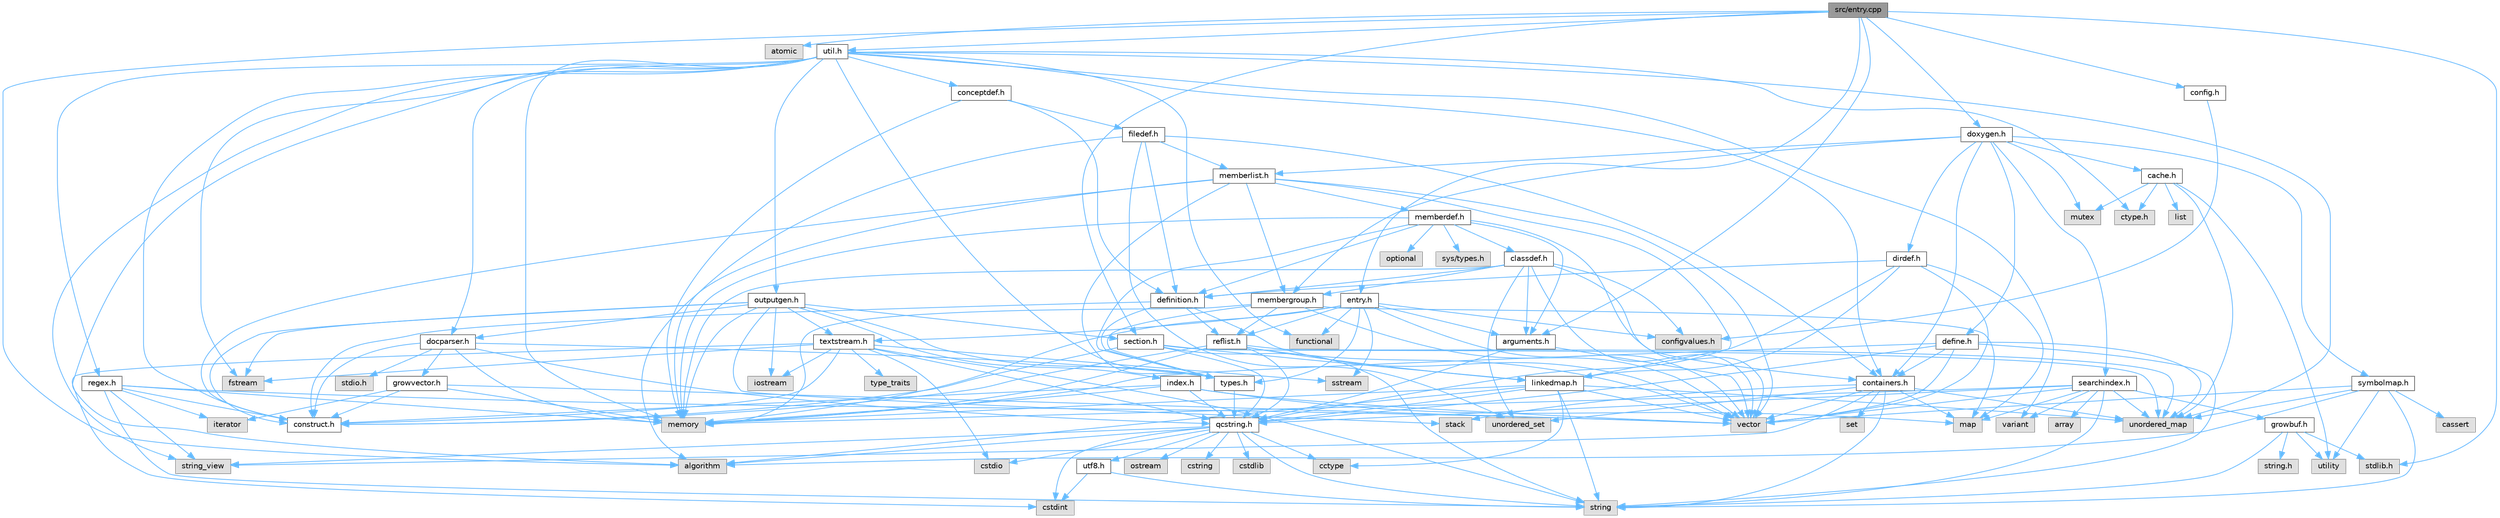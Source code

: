 digraph "src/entry.cpp"
{
 // INTERACTIVE_SVG=YES
 // LATEX_PDF_SIZE
  bgcolor="transparent";
  edge [fontname=Helvetica,fontsize=10,labelfontname=Helvetica,labelfontsize=10];
  node [fontname=Helvetica,fontsize=10,shape=box,height=0.2,width=0.4];
  Node1 [id="Node000001",label="src/entry.cpp",height=0.2,width=0.4,color="gray40", fillcolor="grey60", style="filled", fontcolor="black",tooltip=" "];
  Node1 -> Node2 [id="edge1_Node000001_Node000002",color="steelblue1",style="solid",tooltip=" "];
  Node2 [id="Node000002",label="algorithm",height=0.2,width=0.4,color="grey60", fillcolor="#E0E0E0", style="filled",tooltip=" "];
  Node1 -> Node3 [id="edge2_Node000001_Node000003",color="steelblue1",style="solid",tooltip=" "];
  Node3 [id="Node000003",label="atomic",height=0.2,width=0.4,color="grey60", fillcolor="#E0E0E0", style="filled",tooltip=" "];
  Node1 -> Node4 [id="edge3_Node000001_Node000004",color="steelblue1",style="solid",tooltip=" "];
  Node4 [id="Node000004",label="stdlib.h",height=0.2,width=0.4,color="grey60", fillcolor="#E0E0E0", style="filled",tooltip=" "];
  Node1 -> Node5 [id="edge4_Node000001_Node000005",color="steelblue1",style="solid",tooltip=" "];
  Node5 [id="Node000005",label="entry.h",height=0.2,width=0.4,color="grey40", fillcolor="white", style="filled",URL="$d1/dc6/entry_8h.html",tooltip=" "];
  Node5 -> Node6 [id="edge5_Node000005_Node000006",color="steelblue1",style="solid",tooltip=" "];
  Node6 [id="Node000006",label="vector",height=0.2,width=0.4,color="grey60", fillcolor="#E0E0E0", style="filled",tooltip=" "];
  Node5 -> Node7 [id="edge6_Node000005_Node000007",color="steelblue1",style="solid",tooltip=" "];
  Node7 [id="Node000007",label="memory",height=0.2,width=0.4,color="grey60", fillcolor="#E0E0E0", style="filled",tooltip=" "];
  Node5 -> Node8 [id="edge7_Node000005_Node000008",color="steelblue1",style="solid",tooltip=" "];
  Node8 [id="Node000008",label="sstream",height=0.2,width=0.4,color="grey60", fillcolor="#E0E0E0", style="filled",tooltip=" "];
  Node5 -> Node9 [id="edge8_Node000005_Node000009",color="steelblue1",style="solid",tooltip=" "];
  Node9 [id="Node000009",label="functional",height=0.2,width=0.4,color="grey60", fillcolor="#E0E0E0", style="filled",tooltip=" "];
  Node5 -> Node10 [id="edge9_Node000005_Node000010",color="steelblue1",style="solid",tooltip=" "];
  Node10 [id="Node000010",label="types.h",height=0.2,width=0.4,color="grey40", fillcolor="white", style="filled",URL="$d9/d49/types_8h.html",tooltip="This file contains a number of basic enums and types."];
  Node10 -> Node11 [id="edge10_Node000010_Node000011",color="steelblue1",style="solid",tooltip=" "];
  Node11 [id="Node000011",label="qcstring.h",height=0.2,width=0.4,color="grey40", fillcolor="white", style="filled",URL="$d7/d5c/qcstring_8h.html",tooltip=" "];
  Node11 -> Node12 [id="edge11_Node000011_Node000012",color="steelblue1",style="solid",tooltip=" "];
  Node12 [id="Node000012",label="string",height=0.2,width=0.4,color="grey60", fillcolor="#E0E0E0", style="filled",tooltip=" "];
  Node11 -> Node13 [id="edge12_Node000011_Node000013",color="steelblue1",style="solid",tooltip=" "];
  Node13 [id="Node000013",label="string_view",height=0.2,width=0.4,color="grey60", fillcolor="#E0E0E0", style="filled",tooltip=" "];
  Node11 -> Node2 [id="edge13_Node000011_Node000002",color="steelblue1",style="solid",tooltip=" "];
  Node11 -> Node14 [id="edge14_Node000011_Node000014",color="steelblue1",style="solid",tooltip=" "];
  Node14 [id="Node000014",label="cctype",height=0.2,width=0.4,color="grey60", fillcolor="#E0E0E0", style="filled",tooltip=" "];
  Node11 -> Node15 [id="edge15_Node000011_Node000015",color="steelblue1",style="solid",tooltip=" "];
  Node15 [id="Node000015",label="cstring",height=0.2,width=0.4,color="grey60", fillcolor="#E0E0E0", style="filled",tooltip=" "];
  Node11 -> Node16 [id="edge16_Node000011_Node000016",color="steelblue1",style="solid",tooltip=" "];
  Node16 [id="Node000016",label="cstdio",height=0.2,width=0.4,color="grey60", fillcolor="#E0E0E0", style="filled",tooltip=" "];
  Node11 -> Node17 [id="edge17_Node000011_Node000017",color="steelblue1",style="solid",tooltip=" "];
  Node17 [id="Node000017",label="cstdlib",height=0.2,width=0.4,color="grey60", fillcolor="#E0E0E0", style="filled",tooltip=" "];
  Node11 -> Node18 [id="edge18_Node000011_Node000018",color="steelblue1",style="solid",tooltip=" "];
  Node18 [id="Node000018",label="cstdint",height=0.2,width=0.4,color="grey60", fillcolor="#E0E0E0", style="filled",tooltip=" "];
  Node11 -> Node19 [id="edge19_Node000011_Node000019",color="steelblue1",style="solid",tooltip=" "];
  Node19 [id="Node000019",label="ostream",height=0.2,width=0.4,color="grey60", fillcolor="#E0E0E0", style="filled",tooltip=" "];
  Node11 -> Node20 [id="edge20_Node000011_Node000020",color="steelblue1",style="solid",tooltip=" "];
  Node20 [id="Node000020",label="utf8.h",height=0.2,width=0.4,color="grey40", fillcolor="white", style="filled",URL="$db/d7c/utf8_8h.html",tooltip="Various UTF8 related helper functions."];
  Node20 -> Node18 [id="edge21_Node000020_Node000018",color="steelblue1",style="solid",tooltip=" "];
  Node20 -> Node12 [id="edge22_Node000020_Node000012",color="steelblue1",style="solid",tooltip=" "];
  Node5 -> Node21 [id="edge23_Node000005_Node000021",color="steelblue1",style="solid",tooltip=" "];
  Node21 [id="Node000021",label="arguments.h",height=0.2,width=0.4,color="grey40", fillcolor="white", style="filled",URL="$df/d9b/arguments_8h.html",tooltip=" "];
  Node21 -> Node6 [id="edge24_Node000021_Node000006",color="steelblue1",style="solid",tooltip=" "];
  Node21 -> Node11 [id="edge25_Node000021_Node000011",color="steelblue1",style="solid",tooltip=" "];
  Node5 -> Node22 [id="edge26_Node000005_Node000022",color="steelblue1",style="solid",tooltip=" "];
  Node22 [id="Node000022",label="reflist.h",height=0.2,width=0.4,color="grey40", fillcolor="white", style="filled",URL="$d1/d02/reflist_8h.html",tooltip=" "];
  Node22 -> Node6 [id="edge27_Node000022_Node000006",color="steelblue1",style="solid",tooltip=" "];
  Node22 -> Node23 [id="edge28_Node000022_Node000023",color="steelblue1",style="solid",tooltip=" "];
  Node23 [id="Node000023",label="unordered_map",height=0.2,width=0.4,color="grey60", fillcolor="#E0E0E0", style="filled",tooltip=" "];
  Node22 -> Node7 [id="edge29_Node000022_Node000007",color="steelblue1",style="solid",tooltip=" "];
  Node22 -> Node11 [id="edge30_Node000022_Node000011",color="steelblue1",style="solid",tooltip=" "];
  Node22 -> Node24 [id="edge31_Node000022_Node000024",color="steelblue1",style="solid",tooltip=" "];
  Node24 [id="Node000024",label="linkedmap.h",height=0.2,width=0.4,color="grey40", fillcolor="white", style="filled",URL="$da/de1/linkedmap_8h.html",tooltip=" "];
  Node24 -> Node23 [id="edge32_Node000024_Node000023",color="steelblue1",style="solid",tooltip=" "];
  Node24 -> Node6 [id="edge33_Node000024_Node000006",color="steelblue1",style="solid",tooltip=" "];
  Node24 -> Node7 [id="edge34_Node000024_Node000007",color="steelblue1",style="solid",tooltip=" "];
  Node24 -> Node12 [id="edge35_Node000024_Node000012",color="steelblue1",style="solid",tooltip=" "];
  Node24 -> Node2 [id="edge36_Node000024_Node000002",color="steelblue1",style="solid",tooltip=" "];
  Node24 -> Node14 [id="edge37_Node000024_Node000014",color="steelblue1",style="solid",tooltip=" "];
  Node24 -> Node11 [id="edge38_Node000024_Node000011",color="steelblue1",style="solid",tooltip=" "];
  Node22 -> Node25 [id="edge39_Node000022_Node000025",color="steelblue1",style="solid",tooltip=" "];
  Node25 [id="Node000025",label="construct.h",height=0.2,width=0.4,color="grey40", fillcolor="white", style="filled",URL="$d7/dfc/construct_8h.html",tooltip=" "];
  Node5 -> Node26 [id="edge40_Node000005_Node000026",color="steelblue1",style="solid",tooltip=" "];
  Node26 [id="Node000026",label="textstream.h",height=0.2,width=0.4,color="grey40", fillcolor="white", style="filled",URL="$d4/d7d/textstream_8h.html",tooltip=" "];
  Node26 -> Node12 [id="edge41_Node000026_Node000012",color="steelblue1",style="solid",tooltip=" "];
  Node26 -> Node27 [id="edge42_Node000026_Node000027",color="steelblue1",style="solid",tooltip=" "];
  Node27 [id="Node000027",label="iostream",height=0.2,width=0.4,color="grey60", fillcolor="#E0E0E0", style="filled",tooltip=" "];
  Node26 -> Node8 [id="edge43_Node000026_Node000008",color="steelblue1",style="solid",tooltip=" "];
  Node26 -> Node18 [id="edge44_Node000026_Node000018",color="steelblue1",style="solid",tooltip=" "];
  Node26 -> Node16 [id="edge45_Node000026_Node000016",color="steelblue1",style="solid",tooltip=" "];
  Node26 -> Node28 [id="edge46_Node000026_Node000028",color="steelblue1",style="solid",tooltip=" "];
  Node28 [id="Node000028",label="fstream",height=0.2,width=0.4,color="grey60", fillcolor="#E0E0E0", style="filled",tooltip=" "];
  Node26 -> Node29 [id="edge47_Node000026_Node000029",color="steelblue1",style="solid",tooltip=" "];
  Node29 [id="Node000029",label="type_traits",height=0.2,width=0.4,color="grey60", fillcolor="#E0E0E0", style="filled",tooltip=" "];
  Node26 -> Node11 [id="edge48_Node000026_Node000011",color="steelblue1",style="solid",tooltip=" "];
  Node26 -> Node25 [id="edge49_Node000026_Node000025",color="steelblue1",style="solid",tooltip=" "];
  Node5 -> Node30 [id="edge50_Node000005_Node000030",color="steelblue1",style="solid",tooltip=" "];
  Node30 [id="Node000030",label="configvalues.h",height=0.2,width=0.4,color="grey60", fillcolor="#E0E0E0", style="filled",tooltip=" "];
  Node1 -> Node31 [id="edge51_Node000001_Node000031",color="steelblue1",style="solid",tooltip=" "];
  Node31 [id="Node000031",label="util.h",height=0.2,width=0.4,color="grey40", fillcolor="white", style="filled",URL="$d8/d3c/util_8h.html",tooltip="A bunch of utility functions."];
  Node31 -> Node7 [id="edge52_Node000031_Node000007",color="steelblue1",style="solid",tooltip=" "];
  Node31 -> Node23 [id="edge53_Node000031_Node000023",color="steelblue1",style="solid",tooltip=" "];
  Node31 -> Node2 [id="edge54_Node000031_Node000002",color="steelblue1",style="solid",tooltip=" "];
  Node31 -> Node9 [id="edge55_Node000031_Node000009",color="steelblue1",style="solid",tooltip=" "];
  Node31 -> Node28 [id="edge56_Node000031_Node000028",color="steelblue1",style="solid",tooltip=" "];
  Node31 -> Node32 [id="edge57_Node000031_Node000032",color="steelblue1",style="solid",tooltip=" "];
  Node32 [id="Node000032",label="variant",height=0.2,width=0.4,color="grey60", fillcolor="#E0E0E0", style="filled",tooltip=" "];
  Node31 -> Node13 [id="edge58_Node000031_Node000013",color="steelblue1",style="solid",tooltip=" "];
  Node31 -> Node33 [id="edge59_Node000031_Node000033",color="steelblue1",style="solid",tooltip=" "];
  Node33 [id="Node000033",label="ctype.h",height=0.2,width=0.4,color="grey60", fillcolor="#E0E0E0", style="filled",tooltip=" "];
  Node31 -> Node10 [id="edge60_Node000031_Node000010",color="steelblue1",style="solid",tooltip=" "];
  Node31 -> Node34 [id="edge61_Node000031_Node000034",color="steelblue1",style="solid",tooltip=" "];
  Node34 [id="Node000034",label="docparser.h",height=0.2,width=0.4,color="grey40", fillcolor="white", style="filled",URL="$de/d9c/docparser_8h.html",tooltip=" "];
  Node34 -> Node35 [id="edge62_Node000034_Node000035",color="steelblue1",style="solid",tooltip=" "];
  Node35 [id="Node000035",label="stdio.h",height=0.2,width=0.4,color="grey60", fillcolor="#E0E0E0", style="filled",tooltip=" "];
  Node34 -> Node7 [id="edge63_Node000034_Node000007",color="steelblue1",style="solid",tooltip=" "];
  Node34 -> Node11 [id="edge64_Node000034_Node000011",color="steelblue1",style="solid",tooltip=" "];
  Node34 -> Node36 [id="edge65_Node000034_Node000036",color="steelblue1",style="solid",tooltip=" "];
  Node36 [id="Node000036",label="growvector.h",height=0.2,width=0.4,color="grey40", fillcolor="white", style="filled",URL="$d7/d50/growvector_8h.html",tooltip=" "];
  Node36 -> Node6 [id="edge66_Node000036_Node000006",color="steelblue1",style="solid",tooltip=" "];
  Node36 -> Node7 [id="edge67_Node000036_Node000007",color="steelblue1",style="solid",tooltip=" "];
  Node36 -> Node37 [id="edge68_Node000036_Node000037",color="steelblue1",style="solid",tooltip=" "];
  Node37 [id="Node000037",label="iterator",height=0.2,width=0.4,color="grey60", fillcolor="#E0E0E0", style="filled",tooltip=" "];
  Node36 -> Node25 [id="edge69_Node000036_Node000025",color="steelblue1",style="solid",tooltip=" "];
  Node34 -> Node25 [id="edge70_Node000034_Node000025",color="steelblue1",style="solid",tooltip=" "];
  Node34 -> Node10 [id="edge71_Node000034_Node000010",color="steelblue1",style="solid",tooltip=" "];
  Node31 -> Node38 [id="edge72_Node000031_Node000038",color="steelblue1",style="solid",tooltip=" "];
  Node38 [id="Node000038",label="containers.h",height=0.2,width=0.4,color="grey40", fillcolor="white", style="filled",URL="$d5/d75/containers_8h.html",tooltip=" "];
  Node38 -> Node6 [id="edge73_Node000038_Node000006",color="steelblue1",style="solid",tooltip=" "];
  Node38 -> Node12 [id="edge74_Node000038_Node000012",color="steelblue1",style="solid",tooltip=" "];
  Node38 -> Node13 [id="edge75_Node000038_Node000013",color="steelblue1",style="solid",tooltip=" "];
  Node38 -> Node39 [id="edge76_Node000038_Node000039",color="steelblue1",style="solid",tooltip=" "];
  Node39 [id="Node000039",label="set",height=0.2,width=0.4,color="grey60", fillcolor="#E0E0E0", style="filled",tooltip=" "];
  Node38 -> Node40 [id="edge77_Node000038_Node000040",color="steelblue1",style="solid",tooltip=" "];
  Node40 [id="Node000040",label="map",height=0.2,width=0.4,color="grey60", fillcolor="#E0E0E0", style="filled",tooltip=" "];
  Node38 -> Node41 [id="edge78_Node000038_Node000041",color="steelblue1",style="solid",tooltip=" "];
  Node41 [id="Node000041",label="unordered_set",height=0.2,width=0.4,color="grey60", fillcolor="#E0E0E0", style="filled",tooltip=" "];
  Node38 -> Node23 [id="edge79_Node000038_Node000023",color="steelblue1",style="solid",tooltip=" "];
  Node38 -> Node42 [id="edge80_Node000038_Node000042",color="steelblue1",style="solid",tooltip=" "];
  Node42 [id="Node000042",label="stack",height=0.2,width=0.4,color="grey60", fillcolor="#E0E0E0", style="filled",tooltip=" "];
  Node31 -> Node43 [id="edge81_Node000031_Node000043",color="steelblue1",style="solid",tooltip=" "];
  Node43 [id="Node000043",label="outputgen.h",height=0.2,width=0.4,color="grey40", fillcolor="white", style="filled",URL="$df/d06/outputgen_8h.html",tooltip=" "];
  Node43 -> Node7 [id="edge82_Node000043_Node000007",color="steelblue1",style="solid",tooltip=" "];
  Node43 -> Node42 [id="edge83_Node000043_Node000042",color="steelblue1",style="solid",tooltip=" "];
  Node43 -> Node27 [id="edge84_Node000043_Node000027",color="steelblue1",style="solid",tooltip=" "];
  Node43 -> Node28 [id="edge85_Node000043_Node000028",color="steelblue1",style="solid",tooltip=" "];
  Node43 -> Node10 [id="edge86_Node000043_Node000010",color="steelblue1",style="solid",tooltip=" "];
  Node43 -> Node44 [id="edge87_Node000043_Node000044",color="steelblue1",style="solid",tooltip=" "];
  Node44 [id="Node000044",label="index.h",height=0.2,width=0.4,color="grey40", fillcolor="white", style="filled",URL="$d1/db5/index_8h.html",tooltip=" "];
  Node44 -> Node7 [id="edge88_Node000044_Node000007",color="steelblue1",style="solid",tooltip=" "];
  Node44 -> Node6 [id="edge89_Node000044_Node000006",color="steelblue1",style="solid",tooltip=" "];
  Node44 -> Node40 [id="edge90_Node000044_Node000040",color="steelblue1",style="solid",tooltip=" "];
  Node44 -> Node11 [id="edge91_Node000044_Node000011",color="steelblue1",style="solid",tooltip=" "];
  Node44 -> Node25 [id="edge92_Node000044_Node000025",color="steelblue1",style="solid",tooltip=" "];
  Node43 -> Node45 [id="edge93_Node000043_Node000045",color="steelblue1",style="solid",tooltip=" "];
  Node45 [id="Node000045",label="section.h",height=0.2,width=0.4,color="grey40", fillcolor="white", style="filled",URL="$d1/d2a/section_8h.html",tooltip=" "];
  Node45 -> Node12 [id="edge94_Node000045_Node000012",color="steelblue1",style="solid",tooltip=" "];
  Node45 -> Node23 [id="edge95_Node000045_Node000023",color="steelblue1",style="solid",tooltip=" "];
  Node45 -> Node11 [id="edge96_Node000045_Node000011",color="steelblue1",style="solid",tooltip=" "];
  Node45 -> Node24 [id="edge97_Node000045_Node000024",color="steelblue1",style="solid",tooltip=" "];
  Node45 -> Node25 [id="edge98_Node000045_Node000025",color="steelblue1",style="solid",tooltip=" "];
  Node43 -> Node26 [id="edge99_Node000043_Node000026",color="steelblue1",style="solid",tooltip=" "];
  Node43 -> Node34 [id="edge100_Node000043_Node000034",color="steelblue1",style="solid",tooltip=" "];
  Node43 -> Node25 [id="edge101_Node000043_Node000025",color="steelblue1",style="solid",tooltip=" "];
  Node31 -> Node46 [id="edge102_Node000031_Node000046",color="steelblue1",style="solid",tooltip=" "];
  Node46 [id="Node000046",label="regex.h",height=0.2,width=0.4,color="grey40", fillcolor="white", style="filled",URL="$d1/d21/regex_8h.html",tooltip=" "];
  Node46 -> Node7 [id="edge103_Node000046_Node000007",color="steelblue1",style="solid",tooltip=" "];
  Node46 -> Node12 [id="edge104_Node000046_Node000012",color="steelblue1",style="solid",tooltip=" "];
  Node46 -> Node13 [id="edge105_Node000046_Node000013",color="steelblue1",style="solid",tooltip=" "];
  Node46 -> Node6 [id="edge106_Node000046_Node000006",color="steelblue1",style="solid",tooltip=" "];
  Node46 -> Node37 [id="edge107_Node000046_Node000037",color="steelblue1",style="solid",tooltip=" "];
  Node46 -> Node25 [id="edge108_Node000046_Node000025",color="steelblue1",style="solid",tooltip=" "];
  Node31 -> Node47 [id="edge109_Node000031_Node000047",color="steelblue1",style="solid",tooltip=" "];
  Node47 [id="Node000047",label="conceptdef.h",height=0.2,width=0.4,color="grey40", fillcolor="white", style="filled",URL="$da/df1/conceptdef_8h.html",tooltip=" "];
  Node47 -> Node7 [id="edge110_Node000047_Node000007",color="steelblue1",style="solid",tooltip=" "];
  Node47 -> Node48 [id="edge111_Node000047_Node000048",color="steelblue1",style="solid",tooltip=" "];
  Node48 [id="Node000048",label="definition.h",height=0.2,width=0.4,color="grey40", fillcolor="white", style="filled",URL="$df/da1/definition_8h.html",tooltip=" "];
  Node48 -> Node6 [id="edge112_Node000048_Node000006",color="steelblue1",style="solid",tooltip=" "];
  Node48 -> Node10 [id="edge113_Node000048_Node000010",color="steelblue1",style="solid",tooltip=" "];
  Node48 -> Node22 [id="edge114_Node000048_Node000022",color="steelblue1",style="solid",tooltip=" "];
  Node48 -> Node25 [id="edge115_Node000048_Node000025",color="steelblue1",style="solid",tooltip=" "];
  Node47 -> Node49 [id="edge116_Node000047_Node000049",color="steelblue1",style="solid",tooltip=" "];
  Node49 [id="Node000049",label="filedef.h",height=0.2,width=0.4,color="grey40", fillcolor="white", style="filled",URL="$d4/d3a/filedef_8h.html",tooltip=" "];
  Node49 -> Node7 [id="edge117_Node000049_Node000007",color="steelblue1",style="solid",tooltip=" "];
  Node49 -> Node41 [id="edge118_Node000049_Node000041",color="steelblue1",style="solid",tooltip=" "];
  Node49 -> Node48 [id="edge119_Node000049_Node000048",color="steelblue1",style="solid",tooltip=" "];
  Node49 -> Node50 [id="edge120_Node000049_Node000050",color="steelblue1",style="solid",tooltip=" "];
  Node50 [id="Node000050",label="memberlist.h",height=0.2,width=0.4,color="grey40", fillcolor="white", style="filled",URL="$dd/d78/memberlist_8h.html",tooltip=" "];
  Node50 -> Node6 [id="edge121_Node000050_Node000006",color="steelblue1",style="solid",tooltip=" "];
  Node50 -> Node2 [id="edge122_Node000050_Node000002",color="steelblue1",style="solid",tooltip=" "];
  Node50 -> Node51 [id="edge123_Node000050_Node000051",color="steelblue1",style="solid",tooltip=" "];
  Node51 [id="Node000051",label="memberdef.h",height=0.2,width=0.4,color="grey40", fillcolor="white", style="filled",URL="$d4/d46/memberdef_8h.html",tooltip=" "];
  Node51 -> Node6 [id="edge124_Node000051_Node000006",color="steelblue1",style="solid",tooltip=" "];
  Node51 -> Node7 [id="edge125_Node000051_Node000007",color="steelblue1",style="solid",tooltip=" "];
  Node51 -> Node52 [id="edge126_Node000051_Node000052",color="steelblue1",style="solid",tooltip=" "];
  Node52 [id="Node000052",label="optional",height=0.2,width=0.4,color="grey60", fillcolor="#E0E0E0", style="filled",tooltip=" "];
  Node51 -> Node53 [id="edge127_Node000051_Node000053",color="steelblue1",style="solid",tooltip=" "];
  Node53 [id="Node000053",label="sys/types.h",height=0.2,width=0.4,color="grey60", fillcolor="#E0E0E0", style="filled",tooltip=" "];
  Node51 -> Node10 [id="edge128_Node000051_Node000010",color="steelblue1",style="solid",tooltip=" "];
  Node51 -> Node48 [id="edge129_Node000051_Node000048",color="steelblue1",style="solid",tooltip=" "];
  Node51 -> Node21 [id="edge130_Node000051_Node000021",color="steelblue1",style="solid",tooltip=" "];
  Node51 -> Node54 [id="edge131_Node000051_Node000054",color="steelblue1",style="solid",tooltip=" "];
  Node54 [id="Node000054",label="classdef.h",height=0.2,width=0.4,color="grey40", fillcolor="white", style="filled",URL="$d1/da6/classdef_8h.html",tooltip=" "];
  Node54 -> Node7 [id="edge132_Node000054_Node000007",color="steelblue1",style="solid",tooltip=" "];
  Node54 -> Node6 [id="edge133_Node000054_Node000006",color="steelblue1",style="solid",tooltip=" "];
  Node54 -> Node41 [id="edge134_Node000054_Node000041",color="steelblue1",style="solid",tooltip=" "];
  Node54 -> Node38 [id="edge135_Node000054_Node000038",color="steelblue1",style="solid",tooltip=" "];
  Node54 -> Node48 [id="edge136_Node000054_Node000048",color="steelblue1",style="solid",tooltip=" "];
  Node54 -> Node21 [id="edge137_Node000054_Node000021",color="steelblue1",style="solid",tooltip=" "];
  Node54 -> Node55 [id="edge138_Node000054_Node000055",color="steelblue1",style="solid",tooltip=" "];
  Node55 [id="Node000055",label="membergroup.h",height=0.2,width=0.4,color="grey40", fillcolor="white", style="filled",URL="$d9/d11/membergroup_8h.html",tooltip=" "];
  Node55 -> Node6 [id="edge139_Node000055_Node000006",color="steelblue1",style="solid",tooltip=" "];
  Node55 -> Node40 [id="edge140_Node000055_Node000040",color="steelblue1",style="solid",tooltip=" "];
  Node55 -> Node7 [id="edge141_Node000055_Node000007",color="steelblue1",style="solid",tooltip=" "];
  Node55 -> Node10 [id="edge142_Node000055_Node000010",color="steelblue1",style="solid",tooltip=" "];
  Node55 -> Node22 [id="edge143_Node000055_Node000022",color="steelblue1",style="solid",tooltip=" "];
  Node54 -> Node30 [id="edge144_Node000054_Node000030",color="steelblue1",style="solid",tooltip=" "];
  Node50 -> Node24 [id="edge145_Node000050_Node000024",color="steelblue1",style="solid",tooltip=" "];
  Node50 -> Node10 [id="edge146_Node000050_Node000010",color="steelblue1",style="solid",tooltip=" "];
  Node50 -> Node55 [id="edge147_Node000050_Node000055",color="steelblue1",style="solid",tooltip=" "];
  Node50 -> Node25 [id="edge148_Node000050_Node000025",color="steelblue1",style="solid",tooltip=" "];
  Node49 -> Node38 [id="edge149_Node000049_Node000038",color="steelblue1",style="solid",tooltip=" "];
  Node31 -> Node25 [id="edge150_Node000031_Node000025",color="steelblue1",style="solid",tooltip=" "];
  Node1 -> Node45 [id="edge151_Node000001_Node000045",color="steelblue1",style="solid",tooltip=" "];
  Node1 -> Node56 [id="edge152_Node000001_Node000056",color="steelblue1",style="solid",tooltip=" "];
  Node56 [id="Node000056",label="doxygen.h",height=0.2,width=0.4,color="grey40", fillcolor="white", style="filled",URL="$d1/da1/doxygen_8h.html",tooltip=" "];
  Node56 -> Node57 [id="edge153_Node000056_Node000057",color="steelblue1",style="solid",tooltip=" "];
  Node57 [id="Node000057",label="mutex",height=0.2,width=0.4,color="grey60", fillcolor="#E0E0E0", style="filled",tooltip=" "];
  Node56 -> Node38 [id="edge154_Node000056_Node000038",color="steelblue1",style="solid",tooltip=" "];
  Node56 -> Node55 [id="edge155_Node000056_Node000055",color="steelblue1",style="solid",tooltip=" "];
  Node56 -> Node58 [id="edge156_Node000056_Node000058",color="steelblue1",style="solid",tooltip=" "];
  Node58 [id="Node000058",label="dirdef.h",height=0.2,width=0.4,color="grey40", fillcolor="white", style="filled",URL="$d6/d15/dirdef_8h.html",tooltip=" "];
  Node58 -> Node6 [id="edge157_Node000058_Node000006",color="steelblue1",style="solid",tooltip=" "];
  Node58 -> Node40 [id="edge158_Node000058_Node000040",color="steelblue1",style="solid",tooltip=" "];
  Node58 -> Node11 [id="edge159_Node000058_Node000011",color="steelblue1",style="solid",tooltip=" "];
  Node58 -> Node24 [id="edge160_Node000058_Node000024",color="steelblue1",style="solid",tooltip=" "];
  Node58 -> Node48 [id="edge161_Node000058_Node000048",color="steelblue1",style="solid",tooltip=" "];
  Node56 -> Node50 [id="edge162_Node000056_Node000050",color="steelblue1",style="solid",tooltip=" "];
  Node56 -> Node59 [id="edge163_Node000056_Node000059",color="steelblue1",style="solid",tooltip=" "];
  Node59 [id="Node000059",label="define.h",height=0.2,width=0.4,color="grey40", fillcolor="white", style="filled",URL="$df/d67/define_8h.html",tooltip=" "];
  Node59 -> Node6 [id="edge164_Node000059_Node000006",color="steelblue1",style="solid",tooltip=" "];
  Node59 -> Node7 [id="edge165_Node000059_Node000007",color="steelblue1",style="solid",tooltip=" "];
  Node59 -> Node12 [id="edge166_Node000059_Node000012",color="steelblue1",style="solid",tooltip=" "];
  Node59 -> Node23 [id="edge167_Node000059_Node000023",color="steelblue1",style="solid",tooltip=" "];
  Node59 -> Node11 [id="edge168_Node000059_Node000011",color="steelblue1",style="solid",tooltip=" "];
  Node59 -> Node38 [id="edge169_Node000059_Node000038",color="steelblue1",style="solid",tooltip=" "];
  Node56 -> Node60 [id="edge170_Node000056_Node000060",color="steelblue1",style="solid",tooltip=" "];
  Node60 [id="Node000060",label="cache.h",height=0.2,width=0.4,color="grey40", fillcolor="white", style="filled",URL="$d3/d26/cache_8h.html",tooltip=" "];
  Node60 -> Node61 [id="edge171_Node000060_Node000061",color="steelblue1",style="solid",tooltip=" "];
  Node61 [id="Node000061",label="list",height=0.2,width=0.4,color="grey60", fillcolor="#E0E0E0", style="filled",tooltip=" "];
  Node60 -> Node23 [id="edge172_Node000060_Node000023",color="steelblue1",style="solid",tooltip=" "];
  Node60 -> Node57 [id="edge173_Node000060_Node000057",color="steelblue1",style="solid",tooltip=" "];
  Node60 -> Node62 [id="edge174_Node000060_Node000062",color="steelblue1",style="solid",tooltip=" "];
  Node62 [id="Node000062",label="utility",height=0.2,width=0.4,color="grey60", fillcolor="#E0E0E0", style="filled",tooltip=" "];
  Node60 -> Node33 [id="edge175_Node000060_Node000033",color="steelblue1",style="solid",tooltip=" "];
  Node56 -> Node63 [id="edge176_Node000056_Node000063",color="steelblue1",style="solid",tooltip=" "];
  Node63 [id="Node000063",label="symbolmap.h",height=0.2,width=0.4,color="grey40", fillcolor="white", style="filled",URL="$d7/ddd/symbolmap_8h.html",tooltip=" "];
  Node63 -> Node2 [id="edge177_Node000063_Node000002",color="steelblue1",style="solid",tooltip=" "];
  Node63 -> Node23 [id="edge178_Node000063_Node000023",color="steelblue1",style="solid",tooltip=" "];
  Node63 -> Node6 [id="edge179_Node000063_Node000006",color="steelblue1",style="solid",tooltip=" "];
  Node63 -> Node12 [id="edge180_Node000063_Node000012",color="steelblue1",style="solid",tooltip=" "];
  Node63 -> Node62 [id="edge181_Node000063_Node000062",color="steelblue1",style="solid",tooltip=" "];
  Node63 -> Node64 [id="edge182_Node000063_Node000064",color="steelblue1",style="solid",tooltip=" "];
  Node64 [id="Node000064",label="cassert",height=0.2,width=0.4,color="grey60", fillcolor="#E0E0E0", style="filled",tooltip=" "];
  Node56 -> Node65 [id="edge183_Node000056_Node000065",color="steelblue1",style="solid",tooltip=" "];
  Node65 [id="Node000065",label="searchindex.h",height=0.2,width=0.4,color="grey40", fillcolor="white", style="filled",URL="$de/d07/searchindex_8h.html",tooltip="Web server based search engine."];
  Node65 -> Node7 [id="edge184_Node000065_Node000007",color="steelblue1",style="solid",tooltip=" "];
  Node65 -> Node6 [id="edge185_Node000065_Node000006",color="steelblue1",style="solid",tooltip=" "];
  Node65 -> Node40 [id="edge186_Node000065_Node000040",color="steelblue1",style="solid",tooltip=" "];
  Node65 -> Node23 [id="edge187_Node000065_Node000023",color="steelblue1",style="solid",tooltip=" "];
  Node65 -> Node12 [id="edge188_Node000065_Node000012",color="steelblue1",style="solid",tooltip=" "];
  Node65 -> Node66 [id="edge189_Node000065_Node000066",color="steelblue1",style="solid",tooltip=" "];
  Node66 [id="Node000066",label="array",height=0.2,width=0.4,color="grey60", fillcolor="#E0E0E0", style="filled",tooltip=" "];
  Node65 -> Node32 [id="edge190_Node000065_Node000032",color="steelblue1",style="solid",tooltip=" "];
  Node65 -> Node11 [id="edge191_Node000065_Node000011",color="steelblue1",style="solid",tooltip=" "];
  Node65 -> Node67 [id="edge192_Node000065_Node000067",color="steelblue1",style="solid",tooltip=" "];
  Node67 [id="Node000067",label="growbuf.h",height=0.2,width=0.4,color="grey40", fillcolor="white", style="filled",URL="$dd/d72/growbuf_8h.html",tooltip=" "];
  Node67 -> Node62 [id="edge193_Node000067_Node000062",color="steelblue1",style="solid",tooltip=" "];
  Node67 -> Node4 [id="edge194_Node000067_Node000004",color="steelblue1",style="solid",tooltip=" "];
  Node67 -> Node68 [id="edge195_Node000067_Node000068",color="steelblue1",style="solid",tooltip=" "];
  Node68 [id="Node000068",label="string.h",height=0.2,width=0.4,color="grey60", fillcolor="#E0E0E0", style="filled",tooltip=" "];
  Node67 -> Node12 [id="edge196_Node000067_Node000012",color="steelblue1",style="solid",tooltip=" "];
  Node1 -> Node21 [id="edge197_Node000001_Node000021",color="steelblue1",style="solid",tooltip=" "];
  Node1 -> Node69 [id="edge198_Node000001_Node000069",color="steelblue1",style="solid",tooltip=" "];
  Node69 [id="Node000069",label="config.h",height=0.2,width=0.4,color="grey40", fillcolor="white", style="filled",URL="$db/d16/config_8h.html",tooltip=" "];
  Node69 -> Node30 [id="edge199_Node000069_Node000030",color="steelblue1",style="solid",tooltip=" "];
}
